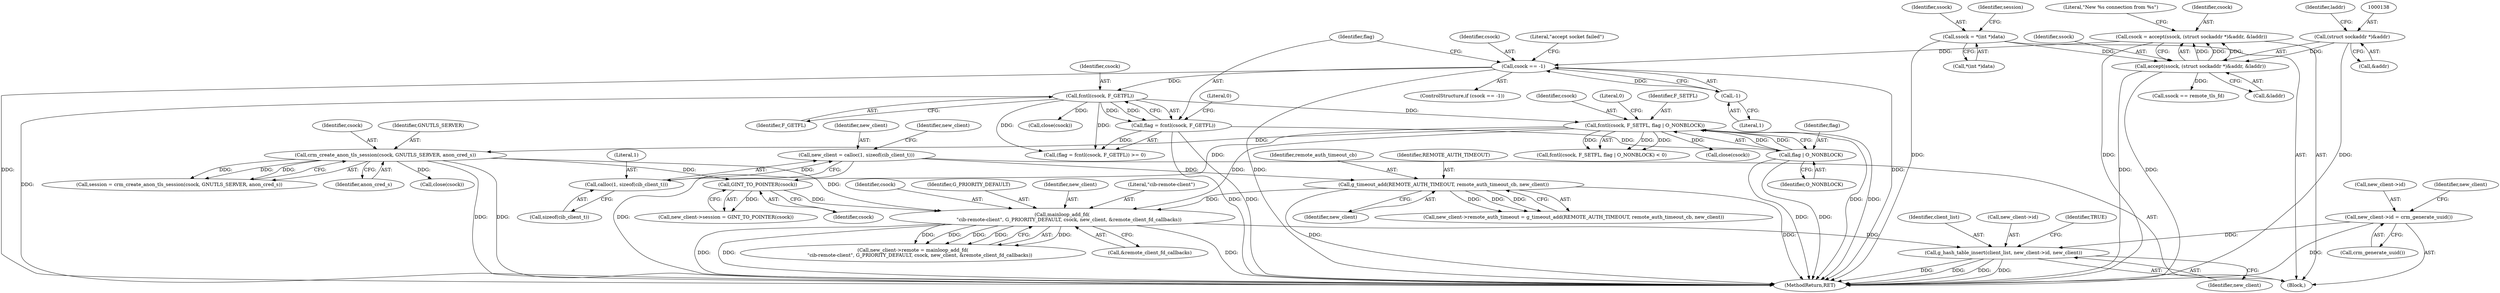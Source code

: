 digraph "0_pacemaker_564f7cc2a51dcd2f28ab12a13394f31be5aa3c93_2@pointer" {
"1000280" [label="(Call,g_hash_table_insert(client_list, new_client->id, new_client))"];
"1000228" [label="(Call,new_client->id = crm_generate_uuid())"];
"1000273" [label="(Call,mainloop_add_fd(\n         \"cib-remote-client\", G_PRIORITY_DEFAULT, csock, new_client, &remote_client_fd_callbacks))"];
"1000205" [label="(Call,crm_create_anon_tls_session(csock, GNUTLS_SERVER, anon_cred_s))"];
"1000176" [label="(Call,fcntl(csock, F_SETFL, flag | O_NONBLOCK))"];
"1000169" [label="(Call,fcntl(csock, F_GETFL))"];
"1000156" [label="(Call,csock == -1)"];
"1000133" [label="(Call,csock = accept(ssock, (struct sockaddr *)&addr, &laddr))"];
"1000135" [label="(Call,accept(ssock, (struct sockaddr *)&addr, &laddr))"];
"1000113" [label="(Call,ssock = *(int *)data)"];
"1000137" [label="(Call,(struct sockaddr *)&addr)"];
"1000158" [label="(Call,-1)"];
"1000179" [label="(Call,flag | O_NONBLOCK)"];
"1000167" [label="(Call,flag = fcntl(csock, F_GETFL))"];
"1000267" [label="(Call,GINT_TO_POINTER(csock))"];
"1000242" [label="(Call,g_timeout_add(REMOTE_AUTH_TIMEOUT, remote_auth_timeout_cb, new_client))"];
"1000222" [label="(Call,new_client = calloc(1, sizeof(cib_client_t)))"];
"1000224" [label="(Call,calloc(1, sizeof(cib_client_t)))"];
"1000159" [label="(Literal,1)"];
"1000208" [label="(Identifier,anon_cred_s)"];
"1000177" [label="(Identifier,csock)"];
"1000156" [label="(Call,csock == -1)"];
"1000278" [label="(Call,&remote_client_fd_callbacks)"];
"1000162" [label="(Literal,\"accept socket failed\")"];
"1000230" [label="(Identifier,new_client)"];
"1000176" [label="(Call,fcntl(csock, F_SETFL, flag | O_NONBLOCK))"];
"1000263" [label="(Call,new_client->session = GINT_TO_POINTER(csock))"];
"1000222" [label="(Call,new_client = calloc(1, sizeof(cib_client_t)))"];
"1000235" [label="(Identifier,new_client)"];
"1000267" [label="(Call,GINT_TO_POINTER(csock))"];
"1000114" [label="(Identifier,ssock)"];
"1000245" [label="(Identifier,new_client)"];
"1000276" [label="(Identifier,csock)"];
"1000146" [label="(Call,ssock == remote_tls_fd)"];
"1000244" [label="(Identifier,remote_auth_timeout_cb)"];
"1000226" [label="(Call,sizeof(cib_client_t))"];
"1000225" [label="(Literal,1)"];
"1000141" [label="(Call,&laddr)"];
"1000216" [label="(Call,close(csock))"];
"1000169" [label="(Call,fcntl(csock, F_GETFL))"];
"1000166" [label="(Call,(flag = fcntl(csock, F_GETFL)) >= 0)"];
"1000171" [label="(Identifier,F_GETFL)"];
"1000139" [label="(Call,&addr)"];
"1000137" [label="(Call,(struct sockaddr *)&addr)"];
"1000288" [label="(MethodReturn,RET)"];
"1000207" [label="(Identifier,GNUTLS_SERVER)"];
"1000115" [label="(Call,*(int *)data)"];
"1000280" [label="(Call,g_hash_table_insert(client_list, new_client->id, new_client))"];
"1000172" [label="(Literal,0)"];
"1000144" [label="(Literal,\"New %s connection from %s\")"];
"1000179" [label="(Call,flag | O_NONBLOCK)"];
"1000157" [label="(Identifier,csock)"];
"1000203" [label="(Call,session = crm_create_anon_tls_session(csock, GNUTLS_SERVER, anon_cred_s))"];
"1000268" [label="(Identifier,csock)"];
"1000224" [label="(Call,calloc(1, sizeof(cib_client_t)))"];
"1000158" [label="(Call,-1)"];
"1000285" [label="(Identifier,new_client)"];
"1000232" [label="(Call,crm_generate_uuid())"];
"1000273" [label="(Call,mainloop_add_fd(\n         \"cib-remote-client\", G_PRIORITY_DEFAULT, csock, new_client, &remote_client_fd_callbacks))"];
"1000275" [label="(Identifier,G_PRIORITY_DEFAULT)"];
"1000242" [label="(Call,g_timeout_add(REMOTE_AUTH_TIMEOUT, remote_auth_timeout_cb, new_client))"];
"1000281" [label="(Identifier,client_list)"];
"1000182" [label="(Literal,0)"];
"1000238" [label="(Call,new_client->remote_auth_timeout = g_timeout_add(REMOTE_AUTH_TIMEOUT, remote_auth_timeout_cb, new_client))"];
"1000223" [label="(Identifier,new_client)"];
"1000277" [label="(Identifier,new_client)"];
"1000170" [label="(Identifier,csock)"];
"1000282" [label="(Call,new_client->id)"];
"1000205" [label="(Call,crm_create_anon_tls_session(csock, GNUTLS_SERVER, anon_cred_s))"];
"1000206" [label="(Identifier,csock)"];
"1000194" [label="(Call,close(csock))"];
"1000274" [label="(Literal,\"cib-remote-client\")"];
"1000134" [label="(Identifier,csock)"];
"1000180" [label="(Identifier,flag)"];
"1000181" [label="(Identifier,O_NONBLOCK)"];
"1000269" [label="(Call,new_client->remote = mainloop_add_fd(\n         \"cib-remote-client\", G_PRIORITY_DEFAULT, csock, new_client, &remote_client_fd_callbacks))"];
"1000228" [label="(Call,new_client->id = crm_generate_uuid())"];
"1000167" [label="(Call,flag = fcntl(csock, F_GETFL))"];
"1000175" [label="(Call,fcntl(csock, F_SETFL, flag | O_NONBLOCK) < 0)"];
"1000287" [label="(Identifier,TRUE)"];
"1000178" [label="(Identifier,F_SETFL)"];
"1000136" [label="(Identifier,ssock)"];
"1000105" [label="(Block,)"];
"1000243" [label="(Identifier,REMOTE_AUTH_TIMEOUT)"];
"1000155" [label="(ControlStructure,if (csock == -1))"];
"1000133" [label="(Call,csock = accept(ssock, (struct sockaddr *)&addr, &laddr))"];
"1000142" [label="(Identifier,laddr)"];
"1000168" [label="(Identifier,flag)"];
"1000113" [label="(Call,ssock = *(int *)data)"];
"1000186" [label="(Call,close(csock))"];
"1000135" [label="(Call,accept(ssock, (struct sockaddr *)&addr, &laddr))"];
"1000122" [label="(Identifier,session)"];
"1000229" [label="(Call,new_client->id)"];
"1000280" -> "1000105"  [label="AST: "];
"1000280" -> "1000285"  [label="CFG: "];
"1000281" -> "1000280"  [label="AST: "];
"1000282" -> "1000280"  [label="AST: "];
"1000285" -> "1000280"  [label="AST: "];
"1000287" -> "1000280"  [label="CFG: "];
"1000280" -> "1000288"  [label="DDG: "];
"1000280" -> "1000288"  [label="DDG: "];
"1000280" -> "1000288"  [label="DDG: "];
"1000280" -> "1000288"  [label="DDG: "];
"1000228" -> "1000280"  [label="DDG: "];
"1000273" -> "1000280"  [label="DDG: "];
"1000228" -> "1000105"  [label="AST: "];
"1000228" -> "1000232"  [label="CFG: "];
"1000229" -> "1000228"  [label="AST: "];
"1000232" -> "1000228"  [label="AST: "];
"1000235" -> "1000228"  [label="CFG: "];
"1000228" -> "1000288"  [label="DDG: "];
"1000273" -> "1000269"  [label="AST: "];
"1000273" -> "1000278"  [label="CFG: "];
"1000274" -> "1000273"  [label="AST: "];
"1000275" -> "1000273"  [label="AST: "];
"1000276" -> "1000273"  [label="AST: "];
"1000277" -> "1000273"  [label="AST: "];
"1000278" -> "1000273"  [label="AST: "];
"1000269" -> "1000273"  [label="CFG: "];
"1000273" -> "1000288"  [label="DDG: "];
"1000273" -> "1000288"  [label="DDG: "];
"1000273" -> "1000288"  [label="DDG: "];
"1000273" -> "1000269"  [label="DDG: "];
"1000273" -> "1000269"  [label="DDG: "];
"1000273" -> "1000269"  [label="DDG: "];
"1000273" -> "1000269"  [label="DDG: "];
"1000273" -> "1000269"  [label="DDG: "];
"1000205" -> "1000273"  [label="DDG: "];
"1000267" -> "1000273"  [label="DDG: "];
"1000176" -> "1000273"  [label="DDG: "];
"1000242" -> "1000273"  [label="DDG: "];
"1000205" -> "1000203"  [label="AST: "];
"1000205" -> "1000208"  [label="CFG: "];
"1000206" -> "1000205"  [label="AST: "];
"1000207" -> "1000205"  [label="AST: "];
"1000208" -> "1000205"  [label="AST: "];
"1000203" -> "1000205"  [label="CFG: "];
"1000205" -> "1000288"  [label="DDG: "];
"1000205" -> "1000288"  [label="DDG: "];
"1000205" -> "1000203"  [label="DDG: "];
"1000205" -> "1000203"  [label="DDG: "];
"1000205" -> "1000203"  [label="DDG: "];
"1000176" -> "1000205"  [label="DDG: "];
"1000205" -> "1000216"  [label="DDG: "];
"1000205" -> "1000267"  [label="DDG: "];
"1000176" -> "1000175"  [label="AST: "];
"1000176" -> "1000179"  [label="CFG: "];
"1000177" -> "1000176"  [label="AST: "];
"1000178" -> "1000176"  [label="AST: "];
"1000179" -> "1000176"  [label="AST: "];
"1000182" -> "1000176"  [label="CFG: "];
"1000176" -> "1000288"  [label="DDG: "];
"1000176" -> "1000288"  [label="DDG: "];
"1000176" -> "1000175"  [label="DDG: "];
"1000176" -> "1000175"  [label="DDG: "];
"1000176" -> "1000175"  [label="DDG: "];
"1000169" -> "1000176"  [label="DDG: "];
"1000179" -> "1000176"  [label="DDG: "];
"1000179" -> "1000176"  [label="DDG: "];
"1000176" -> "1000186"  [label="DDG: "];
"1000176" -> "1000267"  [label="DDG: "];
"1000169" -> "1000167"  [label="AST: "];
"1000169" -> "1000171"  [label="CFG: "];
"1000170" -> "1000169"  [label="AST: "];
"1000171" -> "1000169"  [label="AST: "];
"1000167" -> "1000169"  [label="CFG: "];
"1000169" -> "1000288"  [label="DDG: "];
"1000169" -> "1000166"  [label="DDG: "];
"1000169" -> "1000166"  [label="DDG: "];
"1000169" -> "1000167"  [label="DDG: "];
"1000169" -> "1000167"  [label="DDG: "];
"1000156" -> "1000169"  [label="DDG: "];
"1000169" -> "1000194"  [label="DDG: "];
"1000156" -> "1000155"  [label="AST: "];
"1000156" -> "1000158"  [label="CFG: "];
"1000157" -> "1000156"  [label="AST: "];
"1000158" -> "1000156"  [label="AST: "];
"1000162" -> "1000156"  [label="CFG: "];
"1000168" -> "1000156"  [label="CFG: "];
"1000156" -> "1000288"  [label="DDG: "];
"1000156" -> "1000288"  [label="DDG: "];
"1000156" -> "1000288"  [label="DDG: "];
"1000133" -> "1000156"  [label="DDG: "];
"1000158" -> "1000156"  [label="DDG: "];
"1000133" -> "1000105"  [label="AST: "];
"1000133" -> "1000135"  [label="CFG: "];
"1000134" -> "1000133"  [label="AST: "];
"1000135" -> "1000133"  [label="AST: "];
"1000144" -> "1000133"  [label="CFG: "];
"1000133" -> "1000288"  [label="DDG: "];
"1000135" -> "1000133"  [label="DDG: "];
"1000135" -> "1000133"  [label="DDG: "];
"1000135" -> "1000133"  [label="DDG: "];
"1000135" -> "1000141"  [label="CFG: "];
"1000136" -> "1000135"  [label="AST: "];
"1000137" -> "1000135"  [label="AST: "];
"1000141" -> "1000135"  [label="AST: "];
"1000135" -> "1000288"  [label="DDG: "];
"1000135" -> "1000288"  [label="DDG: "];
"1000113" -> "1000135"  [label="DDG: "];
"1000137" -> "1000135"  [label="DDG: "];
"1000135" -> "1000146"  [label="DDG: "];
"1000113" -> "1000105"  [label="AST: "];
"1000113" -> "1000115"  [label="CFG: "];
"1000114" -> "1000113"  [label="AST: "];
"1000115" -> "1000113"  [label="AST: "];
"1000122" -> "1000113"  [label="CFG: "];
"1000113" -> "1000288"  [label="DDG: "];
"1000137" -> "1000139"  [label="CFG: "];
"1000138" -> "1000137"  [label="AST: "];
"1000139" -> "1000137"  [label="AST: "];
"1000142" -> "1000137"  [label="CFG: "];
"1000137" -> "1000288"  [label="DDG: "];
"1000158" -> "1000159"  [label="CFG: "];
"1000159" -> "1000158"  [label="AST: "];
"1000179" -> "1000181"  [label="CFG: "];
"1000180" -> "1000179"  [label="AST: "];
"1000181" -> "1000179"  [label="AST: "];
"1000179" -> "1000288"  [label="DDG: "];
"1000179" -> "1000288"  [label="DDG: "];
"1000167" -> "1000179"  [label="DDG: "];
"1000167" -> "1000166"  [label="AST: "];
"1000168" -> "1000167"  [label="AST: "];
"1000172" -> "1000167"  [label="CFG: "];
"1000167" -> "1000288"  [label="DDG: "];
"1000167" -> "1000288"  [label="DDG: "];
"1000167" -> "1000166"  [label="DDG: "];
"1000267" -> "1000263"  [label="AST: "];
"1000267" -> "1000268"  [label="CFG: "];
"1000268" -> "1000267"  [label="AST: "];
"1000263" -> "1000267"  [label="CFG: "];
"1000267" -> "1000263"  [label="DDG: "];
"1000242" -> "1000238"  [label="AST: "];
"1000242" -> "1000245"  [label="CFG: "];
"1000243" -> "1000242"  [label="AST: "];
"1000244" -> "1000242"  [label="AST: "];
"1000245" -> "1000242"  [label="AST: "];
"1000238" -> "1000242"  [label="CFG: "];
"1000242" -> "1000288"  [label="DDG: "];
"1000242" -> "1000288"  [label="DDG: "];
"1000242" -> "1000238"  [label="DDG: "];
"1000242" -> "1000238"  [label="DDG: "];
"1000242" -> "1000238"  [label="DDG: "];
"1000222" -> "1000242"  [label="DDG: "];
"1000222" -> "1000105"  [label="AST: "];
"1000222" -> "1000224"  [label="CFG: "];
"1000223" -> "1000222"  [label="AST: "];
"1000224" -> "1000222"  [label="AST: "];
"1000230" -> "1000222"  [label="CFG: "];
"1000222" -> "1000288"  [label="DDG: "];
"1000224" -> "1000222"  [label="DDG: "];
"1000224" -> "1000226"  [label="CFG: "];
"1000225" -> "1000224"  [label="AST: "];
"1000226" -> "1000224"  [label="AST: "];
}
